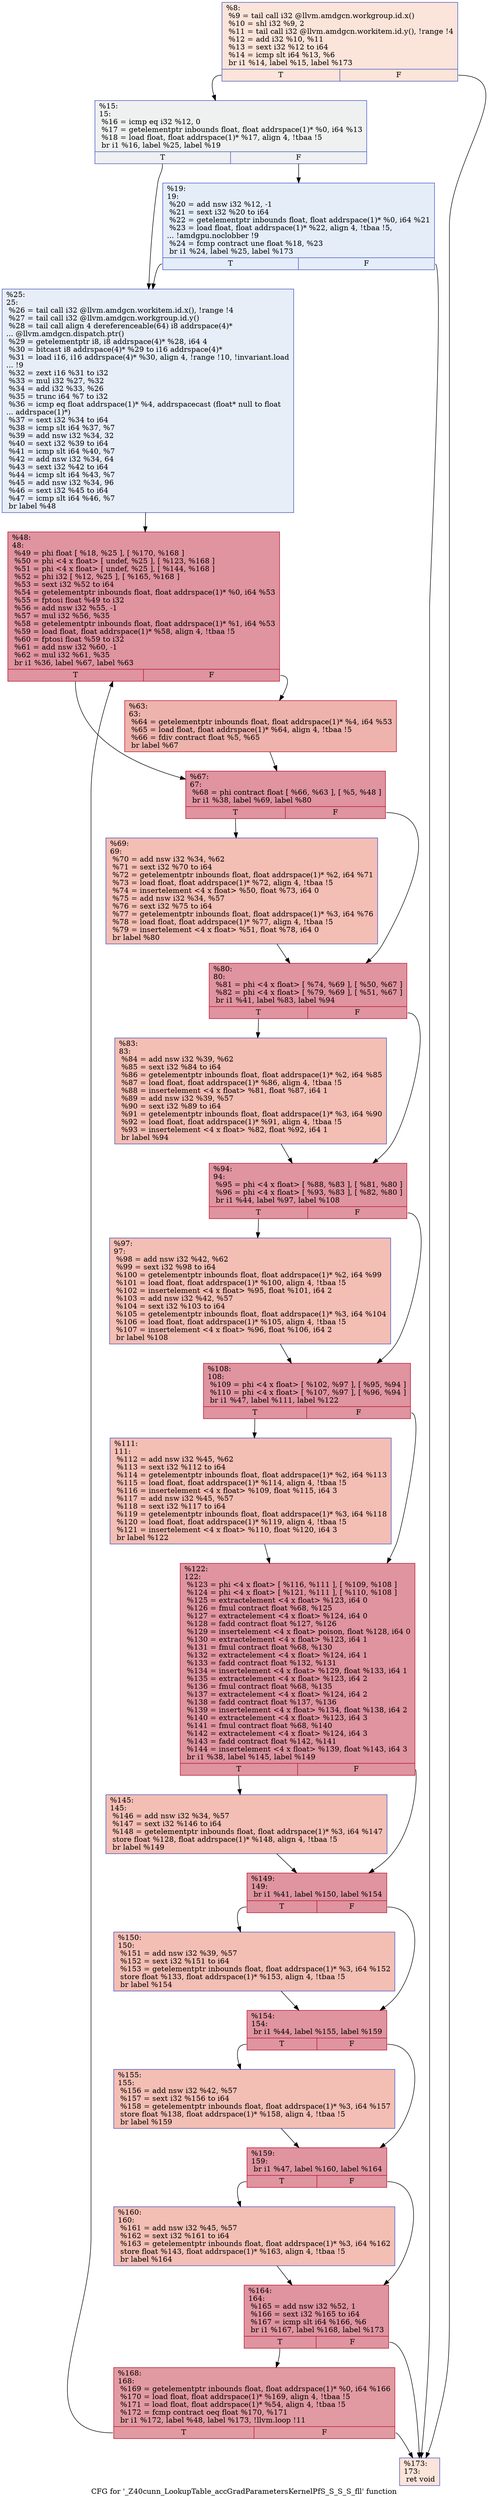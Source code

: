 digraph "CFG for '_Z40cunn_LookupTable_accGradParametersKernelPfS_S_S_S_fll' function" {
	label="CFG for '_Z40cunn_LookupTable_accGradParametersKernelPfS_S_S_S_fll' function";

	Node0x61f33b0 [shape=record,color="#3d50c3ff", style=filled, fillcolor="#f5c1a970",label="{%8:\l  %9 = tail call i32 @llvm.amdgcn.workgroup.id.x()\l  %10 = shl i32 %9, 2\l  %11 = tail call i32 @llvm.amdgcn.workitem.id.y(), !range !4\l  %12 = add i32 %10, %11\l  %13 = sext i32 %12 to i64\l  %14 = icmp slt i64 %13, %6\l  br i1 %14, label %15, label %173\l|{<s0>T|<s1>F}}"];
	Node0x61f33b0:s0 -> Node0x61f4ba0;
	Node0x61f33b0:s1 -> Node0x61f4c30;
	Node0x61f4ba0 [shape=record,color="#3d50c3ff", style=filled, fillcolor="#dbdcde70",label="{%15:\l15:                                               \l  %16 = icmp eq i32 %12, 0\l  %17 = getelementptr inbounds float, float addrspace(1)* %0, i64 %13\l  %18 = load float, float addrspace(1)* %17, align 4, !tbaa !5\l  br i1 %16, label %25, label %19\l|{<s0>T|<s1>F}}"];
	Node0x61f4ba0:s0 -> Node0x61f50e0;
	Node0x61f4ba0:s1 -> Node0x61f5170;
	Node0x61f5170 [shape=record,color="#3d50c3ff", style=filled, fillcolor="#c5d6f270",label="{%19:\l19:                                               \l  %20 = add nsw i32 %12, -1\l  %21 = sext i32 %20 to i64\l  %22 = getelementptr inbounds float, float addrspace(1)* %0, i64 %21\l  %23 = load float, float addrspace(1)* %22, align 4, !tbaa !5,\l... !amdgpu.noclobber !9\l  %24 = fcmp contract une float %18, %23\l  br i1 %24, label %25, label %173\l|{<s0>T|<s1>F}}"];
	Node0x61f5170:s0 -> Node0x61f50e0;
	Node0x61f5170:s1 -> Node0x61f4c30;
	Node0x61f50e0 [shape=record,color="#3d50c3ff", style=filled, fillcolor="#cbd8ee70",label="{%25:\l25:                                               \l  %26 = tail call i32 @llvm.amdgcn.workitem.id.x(), !range !4\l  %27 = tail call i32 @llvm.amdgcn.workgroup.id.y()\l  %28 = tail call align 4 dereferenceable(64) i8 addrspace(4)*\l... @llvm.amdgcn.dispatch.ptr()\l  %29 = getelementptr i8, i8 addrspace(4)* %28, i64 4\l  %30 = bitcast i8 addrspace(4)* %29 to i16 addrspace(4)*\l  %31 = load i16, i16 addrspace(4)* %30, align 4, !range !10, !invariant.load\l... !9\l  %32 = zext i16 %31 to i32\l  %33 = mul i32 %27, %32\l  %34 = add i32 %33, %26\l  %35 = trunc i64 %7 to i32\l  %36 = icmp eq float addrspace(1)* %4, addrspacecast (float* null to float\l... addrspace(1)*)\l  %37 = sext i32 %34 to i64\l  %38 = icmp slt i64 %37, %7\l  %39 = add nsw i32 %34, 32\l  %40 = sext i32 %39 to i64\l  %41 = icmp slt i64 %40, %7\l  %42 = add nsw i32 %34, 64\l  %43 = sext i32 %42 to i64\l  %44 = icmp slt i64 %43, %7\l  %45 = add nsw i32 %34, 96\l  %46 = sext i32 %45 to i64\l  %47 = icmp slt i64 %46, %7\l  br label %48\l}"];
	Node0x61f50e0 -> Node0x61f8360;
	Node0x61f8360 [shape=record,color="#b70d28ff", style=filled, fillcolor="#b70d2870",label="{%48:\l48:                                               \l  %49 = phi float [ %18, %25 ], [ %170, %168 ]\l  %50 = phi \<4 x float\> [ undef, %25 ], [ %123, %168 ]\l  %51 = phi \<4 x float\> [ undef, %25 ], [ %144, %168 ]\l  %52 = phi i32 [ %12, %25 ], [ %165, %168 ]\l  %53 = sext i32 %52 to i64\l  %54 = getelementptr inbounds float, float addrspace(1)* %0, i64 %53\l  %55 = fptosi float %49 to i32\l  %56 = add nsw i32 %55, -1\l  %57 = mul i32 %56, %35\l  %58 = getelementptr inbounds float, float addrspace(1)* %1, i64 %53\l  %59 = load float, float addrspace(1)* %58, align 4, !tbaa !5\l  %60 = fptosi float %59 to i32\l  %61 = add nsw i32 %60, -1\l  %62 = mul i32 %61, %35\l  br i1 %36, label %67, label %63\l|{<s0>T|<s1>F}}"];
	Node0x61f8360:s0 -> Node0x61f98c0;
	Node0x61f8360:s1 -> Node0x61f9950;
	Node0x61f9950 [shape=record,color="#b70d28ff", style=filled, fillcolor="#d6524470",label="{%63:\l63:                                               \l  %64 = getelementptr inbounds float, float addrspace(1)* %4, i64 %53\l  %65 = load float, float addrspace(1)* %64, align 4, !tbaa !5\l  %66 = fdiv contract float %5, %65\l  br label %67\l}"];
	Node0x61f9950 -> Node0x61f98c0;
	Node0x61f98c0 [shape=record,color="#b70d28ff", style=filled, fillcolor="#b70d2870",label="{%67:\l67:                                               \l  %68 = phi contract float [ %66, %63 ], [ %5, %48 ]\l  br i1 %38, label %69, label %80\l|{<s0>T|<s1>F}}"];
	Node0x61f98c0:s0 -> Node0x61f7580;
	Node0x61f98c0:s1 -> Node0x61f9fa0;
	Node0x61f7580 [shape=record,color="#3d50c3ff", style=filled, fillcolor="#e36c5570",label="{%69:\l69:                                               \l  %70 = add nsw i32 %34, %62\l  %71 = sext i32 %70 to i64\l  %72 = getelementptr inbounds float, float addrspace(1)* %2, i64 %71\l  %73 = load float, float addrspace(1)* %72, align 4, !tbaa !5\l  %74 = insertelement \<4 x float\> %50, float %73, i64 0\l  %75 = add nsw i32 %34, %57\l  %76 = sext i32 %75 to i64\l  %77 = getelementptr inbounds float, float addrspace(1)* %3, i64 %76\l  %78 = load float, float addrspace(1)* %77, align 4, !tbaa !5\l  %79 = insertelement \<4 x float\> %51, float %78, i64 0\l  br label %80\l}"];
	Node0x61f7580 -> Node0x61f9fa0;
	Node0x61f9fa0 [shape=record,color="#b70d28ff", style=filled, fillcolor="#b70d2870",label="{%80:\l80:                                               \l  %81 = phi \<4 x float\> [ %74, %69 ], [ %50, %67 ]\l  %82 = phi \<4 x float\> [ %79, %69 ], [ %51, %67 ]\l  br i1 %41, label %83, label %94\l|{<s0>T|<s1>F}}"];
	Node0x61f9fa0:s0 -> Node0x61fa820;
	Node0x61f9fa0:s1 -> Node0x61fa870;
	Node0x61fa820 [shape=record,color="#3d50c3ff", style=filled, fillcolor="#e36c5570",label="{%83:\l83:                                               \l  %84 = add nsw i32 %39, %62\l  %85 = sext i32 %84 to i64\l  %86 = getelementptr inbounds float, float addrspace(1)* %2, i64 %85\l  %87 = load float, float addrspace(1)* %86, align 4, !tbaa !5\l  %88 = insertelement \<4 x float\> %81, float %87, i64 1\l  %89 = add nsw i32 %39, %57\l  %90 = sext i32 %89 to i64\l  %91 = getelementptr inbounds float, float addrspace(1)* %3, i64 %90\l  %92 = load float, float addrspace(1)* %91, align 4, !tbaa !5\l  %93 = insertelement \<4 x float\> %82, float %92, i64 1\l  br label %94\l}"];
	Node0x61fa820 -> Node0x61fa870;
	Node0x61fa870 [shape=record,color="#b70d28ff", style=filled, fillcolor="#b70d2870",label="{%94:\l94:                                               \l  %95 = phi \<4 x float\> [ %88, %83 ], [ %81, %80 ]\l  %96 = phi \<4 x float\> [ %93, %83 ], [ %82, %80 ]\l  br i1 %44, label %97, label %108\l|{<s0>T|<s1>F}}"];
	Node0x61fa870:s0 -> Node0x61fb0f0;
	Node0x61fa870:s1 -> Node0x61fb140;
	Node0x61fb0f0 [shape=record,color="#3d50c3ff", style=filled, fillcolor="#e36c5570",label="{%97:\l97:                                               \l  %98 = add nsw i32 %42, %62\l  %99 = sext i32 %98 to i64\l  %100 = getelementptr inbounds float, float addrspace(1)* %2, i64 %99\l  %101 = load float, float addrspace(1)* %100, align 4, !tbaa !5\l  %102 = insertelement \<4 x float\> %95, float %101, i64 2\l  %103 = add nsw i32 %42, %57\l  %104 = sext i32 %103 to i64\l  %105 = getelementptr inbounds float, float addrspace(1)* %3, i64 %104\l  %106 = load float, float addrspace(1)* %105, align 4, !tbaa !5\l  %107 = insertelement \<4 x float\> %96, float %106, i64 2\l  br label %108\l}"];
	Node0x61fb0f0 -> Node0x61fb140;
	Node0x61fb140 [shape=record,color="#b70d28ff", style=filled, fillcolor="#b70d2870",label="{%108:\l108:                                              \l  %109 = phi \<4 x float\> [ %102, %97 ], [ %95, %94 ]\l  %110 = phi \<4 x float\> [ %107, %97 ], [ %96, %94 ]\l  br i1 %47, label %111, label %122\l|{<s0>T|<s1>F}}"];
	Node0x61fb140:s0 -> Node0x61fb9c0;
	Node0x61fb140:s1 -> Node0x61fba10;
	Node0x61fb9c0 [shape=record,color="#3d50c3ff", style=filled, fillcolor="#e36c5570",label="{%111:\l111:                                              \l  %112 = add nsw i32 %45, %62\l  %113 = sext i32 %112 to i64\l  %114 = getelementptr inbounds float, float addrspace(1)* %2, i64 %113\l  %115 = load float, float addrspace(1)* %114, align 4, !tbaa !5\l  %116 = insertelement \<4 x float\> %109, float %115, i64 3\l  %117 = add nsw i32 %45, %57\l  %118 = sext i32 %117 to i64\l  %119 = getelementptr inbounds float, float addrspace(1)* %3, i64 %118\l  %120 = load float, float addrspace(1)* %119, align 4, !tbaa !5\l  %121 = insertelement \<4 x float\> %110, float %120, i64 3\l  br label %122\l}"];
	Node0x61fb9c0 -> Node0x61fba10;
	Node0x61fba10 [shape=record,color="#b70d28ff", style=filled, fillcolor="#b70d2870",label="{%122:\l122:                                              \l  %123 = phi \<4 x float\> [ %116, %111 ], [ %109, %108 ]\l  %124 = phi \<4 x float\> [ %121, %111 ], [ %110, %108 ]\l  %125 = extractelement \<4 x float\> %123, i64 0\l  %126 = fmul contract float %68, %125\l  %127 = extractelement \<4 x float\> %124, i64 0\l  %128 = fadd contract float %127, %126\l  %129 = insertelement \<4 x float\> poison, float %128, i64 0\l  %130 = extractelement \<4 x float\> %123, i64 1\l  %131 = fmul contract float %68, %130\l  %132 = extractelement \<4 x float\> %124, i64 1\l  %133 = fadd contract float %132, %131\l  %134 = insertelement \<4 x float\> %129, float %133, i64 1\l  %135 = extractelement \<4 x float\> %123, i64 2\l  %136 = fmul contract float %68, %135\l  %137 = extractelement \<4 x float\> %124, i64 2\l  %138 = fadd contract float %137, %136\l  %139 = insertelement \<4 x float\> %134, float %138, i64 2\l  %140 = extractelement \<4 x float\> %123, i64 3\l  %141 = fmul contract float %68, %140\l  %142 = extractelement \<4 x float\> %124, i64 3\l  %143 = fadd contract float %142, %141\l  %144 = insertelement \<4 x float\> %139, float %143, i64 3\l  br i1 %38, label %145, label %149\l|{<s0>T|<s1>F}}"];
	Node0x61fba10:s0 -> Node0x61f8ff0;
	Node0x61fba10:s1 -> Node0x61fd660;
	Node0x61f8ff0 [shape=record,color="#3d50c3ff", style=filled, fillcolor="#e36c5570",label="{%145:\l145:                                              \l  %146 = add nsw i32 %34, %57\l  %147 = sext i32 %146 to i64\l  %148 = getelementptr inbounds float, float addrspace(1)* %3, i64 %147\l  store float %128, float addrspace(1)* %148, align 4, !tbaa !5\l  br label %149\l}"];
	Node0x61f8ff0 -> Node0x61fd660;
	Node0x61fd660 [shape=record,color="#b70d28ff", style=filled, fillcolor="#b70d2870",label="{%149:\l149:                                              \l  br i1 %41, label %150, label %154\l|{<s0>T|<s1>F}}"];
	Node0x61fd660:s0 -> Node0x61fda00;
	Node0x61fd660:s1 -> Node0x61fda50;
	Node0x61fda00 [shape=record,color="#3d50c3ff", style=filled, fillcolor="#e36c5570",label="{%150:\l150:                                              \l  %151 = add nsw i32 %39, %57\l  %152 = sext i32 %151 to i64\l  %153 = getelementptr inbounds float, float addrspace(1)* %3, i64 %152\l  store float %133, float addrspace(1)* %153, align 4, !tbaa !5\l  br label %154\l}"];
	Node0x61fda00 -> Node0x61fda50;
	Node0x61fda50 [shape=record,color="#b70d28ff", style=filled, fillcolor="#b70d2870",label="{%154:\l154:                                              \l  br i1 %44, label %155, label %159\l|{<s0>T|<s1>F}}"];
	Node0x61fda50:s0 -> Node0x61fddf0;
	Node0x61fda50:s1 -> Node0x61fde40;
	Node0x61fddf0 [shape=record,color="#3d50c3ff", style=filled, fillcolor="#e36c5570",label="{%155:\l155:                                              \l  %156 = add nsw i32 %42, %57\l  %157 = sext i32 %156 to i64\l  %158 = getelementptr inbounds float, float addrspace(1)* %3, i64 %157\l  store float %138, float addrspace(1)* %158, align 4, !tbaa !5\l  br label %159\l}"];
	Node0x61fddf0 -> Node0x61fde40;
	Node0x61fde40 [shape=record,color="#b70d28ff", style=filled, fillcolor="#b70d2870",label="{%159:\l159:                                              \l  br i1 %47, label %160, label %164\l|{<s0>T|<s1>F}}"];
	Node0x61fde40:s0 -> Node0x61fe1e0;
	Node0x61fde40:s1 -> Node0x61fe230;
	Node0x61fe1e0 [shape=record,color="#3d50c3ff", style=filled, fillcolor="#e36c5570",label="{%160:\l160:                                              \l  %161 = add nsw i32 %45, %57\l  %162 = sext i32 %161 to i64\l  %163 = getelementptr inbounds float, float addrspace(1)* %3, i64 %162\l  store float %143, float addrspace(1)* %163, align 4, !tbaa !5\l  br label %164\l}"];
	Node0x61fe1e0 -> Node0x61fe230;
	Node0x61fe230 [shape=record,color="#b70d28ff", style=filled, fillcolor="#b70d2870",label="{%164:\l164:                                              \l  %165 = add nsw i32 %52, 1\l  %166 = sext i32 %165 to i64\l  %167 = icmp slt i64 %166, %6\l  br i1 %167, label %168, label %173\l|{<s0>T|<s1>F}}"];
	Node0x61fe230:s0 -> Node0x61f8490;
	Node0x61fe230:s1 -> Node0x61f4c30;
	Node0x61f8490 [shape=record,color="#b70d28ff", style=filled, fillcolor="#bb1b2c70",label="{%168:\l168:                                              \l  %169 = getelementptr inbounds float, float addrspace(1)* %0, i64 %166\l  %170 = load float, float addrspace(1)* %169, align 4, !tbaa !5\l  %171 = load float, float addrspace(1)* %54, align 4, !tbaa !5\l  %172 = fcmp contract oeq float %170, %171\l  br i1 %172, label %48, label %173, !llvm.loop !11\l|{<s0>T|<s1>F}}"];
	Node0x61f8490:s0 -> Node0x61f8360;
	Node0x61f8490:s1 -> Node0x61f4c30;
	Node0x61f4c30 [shape=record,color="#3d50c3ff", style=filled, fillcolor="#f5c1a970",label="{%173:\l173:                                              \l  ret void\l}"];
}
